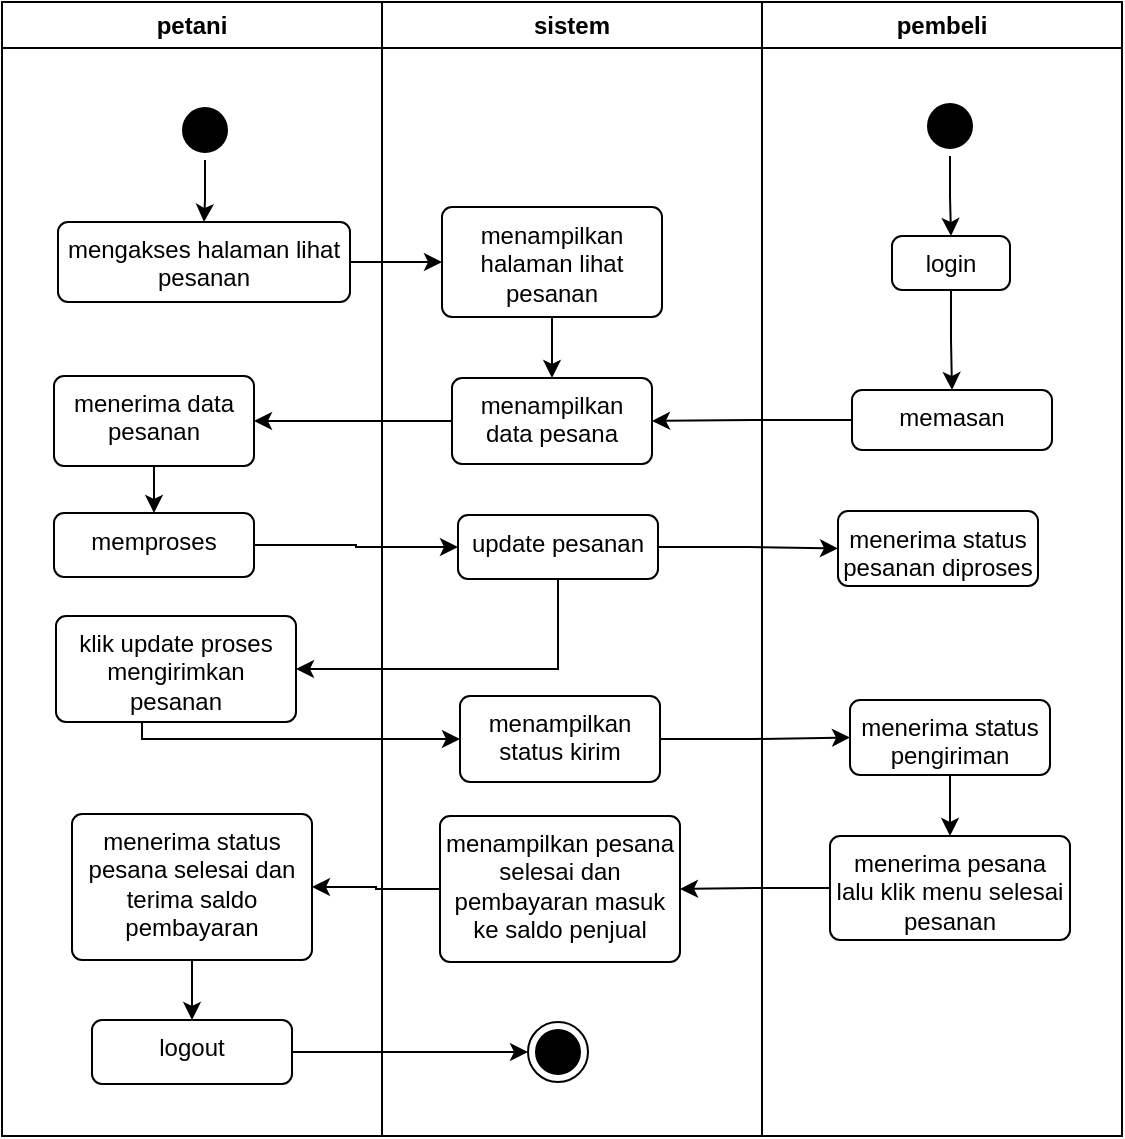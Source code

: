 <mxfile version="24.8.0">
  <diagram name="Page-1" id="e7e014a7-5840-1c2e-5031-d8a46d1fe8dd">
    <mxGraphModel dx="1222" dy="686" grid="1" gridSize="10" guides="1" tooltips="1" connect="1" arrows="1" fold="1" page="1" pageScale="1" pageWidth="1169" pageHeight="826" background="none" math="0" shadow="0">
      <root>
        <mxCell id="0" />
        <mxCell id="1" parent="0" />
        <mxCell id="Go2Kawjub7d0YfQKDdmi-41" value="petani" style="swimlane;whiteSpace=wrap" vertex="1" parent="1">
          <mxGeometry x="390" y="43" width="190" height="567" as="geometry" />
        </mxCell>
        <mxCell id="Go2Kawjub7d0YfQKDdmi-42" value="" style="edgeStyle=orthogonalEdgeStyle;rounded=0;orthogonalLoop=1;jettySize=auto;html=1;" edge="1" parent="Go2Kawjub7d0YfQKDdmi-41" source="Go2Kawjub7d0YfQKDdmi-43" target="Go2Kawjub7d0YfQKDdmi-44">
          <mxGeometry relative="1" as="geometry" />
        </mxCell>
        <mxCell id="Go2Kawjub7d0YfQKDdmi-43" value="" style="ellipse;shape=startState;fillColor=#000000;strokeColor=#050000;" vertex="1" parent="Go2Kawjub7d0YfQKDdmi-41">
          <mxGeometry x="86.5" y="49" width="30" height="30" as="geometry" />
        </mxCell>
        <mxCell id="Go2Kawjub7d0YfQKDdmi-44" value="mengakses halaman lihat pesanan" style="html=1;align=center;verticalAlign=top;rounded=1;absoluteArcSize=1;arcSize=10;dashed=0;whiteSpace=wrap;" vertex="1" parent="Go2Kawjub7d0YfQKDdmi-41">
          <mxGeometry x="28" y="110" width="146" height="40" as="geometry" />
        </mxCell>
        <mxCell id="Go2Kawjub7d0YfQKDdmi-45" style="edgeStyle=orthogonalEdgeStyle;rounded=0;orthogonalLoop=1;jettySize=auto;html=1;" edge="1" parent="Go2Kawjub7d0YfQKDdmi-41" source="Go2Kawjub7d0YfQKDdmi-46" target="Go2Kawjub7d0YfQKDdmi-47">
          <mxGeometry relative="1" as="geometry" />
        </mxCell>
        <mxCell id="Go2Kawjub7d0YfQKDdmi-46" value="menerima data pesanan" style="html=1;align=center;verticalAlign=top;rounded=1;absoluteArcSize=1;arcSize=10;dashed=0;whiteSpace=wrap;" vertex="1" parent="Go2Kawjub7d0YfQKDdmi-41">
          <mxGeometry x="26" y="187" width="100" height="45" as="geometry" />
        </mxCell>
        <mxCell id="Go2Kawjub7d0YfQKDdmi-47" value="memproses" style="html=1;align=center;verticalAlign=top;rounded=1;absoluteArcSize=1;arcSize=10;dashed=0;whiteSpace=wrap;direction=west;" vertex="1" parent="Go2Kawjub7d0YfQKDdmi-41">
          <mxGeometry x="26" y="255.5" width="100" height="32" as="geometry" />
        </mxCell>
        <mxCell id="Go2Kawjub7d0YfQKDdmi-48" value="klik update proses&lt;div&gt;mengirimkan pesanan&lt;/div&gt;" style="html=1;align=center;verticalAlign=top;rounded=1;absoluteArcSize=1;arcSize=10;dashed=0;whiteSpace=wrap;direction=west;" vertex="1" parent="Go2Kawjub7d0YfQKDdmi-41">
          <mxGeometry x="27" y="307" width="120" height="53" as="geometry" />
        </mxCell>
        <mxCell id="Go2Kawjub7d0YfQKDdmi-49" style="edgeStyle=orthogonalEdgeStyle;rounded=0;orthogonalLoop=1;jettySize=auto;html=1;entryX=0.5;entryY=1;entryDx=0;entryDy=0;" edge="1" parent="Go2Kawjub7d0YfQKDdmi-41" source="Go2Kawjub7d0YfQKDdmi-50" target="Go2Kawjub7d0YfQKDdmi-51">
          <mxGeometry relative="1" as="geometry" />
        </mxCell>
        <mxCell id="Go2Kawjub7d0YfQKDdmi-50" value="menerima status pesana selesai dan terima saldo pembayaran" style="html=1;align=center;verticalAlign=top;rounded=1;absoluteArcSize=1;arcSize=10;dashed=0;whiteSpace=wrap;direction=west;" vertex="1" parent="Go2Kawjub7d0YfQKDdmi-41">
          <mxGeometry x="35" y="406" width="120" height="73" as="geometry" />
        </mxCell>
        <mxCell id="Go2Kawjub7d0YfQKDdmi-51" value="logout" style="html=1;align=center;verticalAlign=top;rounded=1;absoluteArcSize=1;arcSize=10;dashed=0;whiteSpace=wrap;direction=west;" vertex="1" parent="Go2Kawjub7d0YfQKDdmi-41">
          <mxGeometry x="45" y="509" width="100" height="32" as="geometry" />
        </mxCell>
        <mxCell id="Go2Kawjub7d0YfQKDdmi-52" value="sistem" style="swimlane;whiteSpace=wrap" vertex="1" parent="1">
          <mxGeometry x="580" y="43" width="190" height="567" as="geometry" />
        </mxCell>
        <mxCell id="Go2Kawjub7d0YfQKDdmi-53" style="edgeStyle=orthogonalEdgeStyle;rounded=0;orthogonalLoop=1;jettySize=auto;html=1;entryX=0.5;entryY=0;entryDx=0;entryDy=0;" edge="1" parent="Go2Kawjub7d0YfQKDdmi-52" source="Go2Kawjub7d0YfQKDdmi-54" target="Go2Kawjub7d0YfQKDdmi-55">
          <mxGeometry relative="1" as="geometry" />
        </mxCell>
        <mxCell id="Go2Kawjub7d0YfQKDdmi-54" value="menampilkan halaman lihat pesanan" style="html=1;align=center;verticalAlign=top;rounded=1;absoluteArcSize=1;arcSize=10;dashed=0;whiteSpace=wrap;" vertex="1" parent="Go2Kawjub7d0YfQKDdmi-52">
          <mxGeometry x="30" y="102.5" width="110" height="55" as="geometry" />
        </mxCell>
        <mxCell id="Go2Kawjub7d0YfQKDdmi-55" value="menampilkan data pesana" style="html=1;align=center;verticalAlign=top;rounded=1;absoluteArcSize=1;arcSize=10;dashed=0;whiteSpace=wrap;" vertex="1" parent="Go2Kawjub7d0YfQKDdmi-52">
          <mxGeometry x="35" y="188" width="100" height="43" as="geometry" />
        </mxCell>
        <mxCell id="Go2Kawjub7d0YfQKDdmi-56" value="update pesanan" style="html=1;align=center;verticalAlign=top;rounded=1;absoluteArcSize=1;arcSize=10;dashed=0;whiteSpace=wrap;direction=west;" vertex="1" parent="Go2Kawjub7d0YfQKDdmi-52">
          <mxGeometry x="38" y="256.5" width="100" height="32" as="geometry" />
        </mxCell>
        <mxCell id="Go2Kawjub7d0YfQKDdmi-57" value="menampilkan status kirim" style="html=1;align=center;verticalAlign=top;rounded=1;absoluteArcSize=1;arcSize=10;dashed=0;whiteSpace=wrap;direction=west;" vertex="1" parent="Go2Kawjub7d0YfQKDdmi-52">
          <mxGeometry x="39" y="347" width="100" height="43" as="geometry" />
        </mxCell>
        <mxCell id="Go2Kawjub7d0YfQKDdmi-58" value="menampilkan pesana selesai dan pembayaran masuk ke saldo penjual" style="html=1;align=center;verticalAlign=top;rounded=1;absoluteArcSize=1;arcSize=10;dashed=0;whiteSpace=wrap;direction=west;" vertex="1" parent="Go2Kawjub7d0YfQKDdmi-52">
          <mxGeometry x="29" y="407" width="120" height="73" as="geometry" />
        </mxCell>
        <mxCell id="Go2Kawjub7d0YfQKDdmi-59" value="" style="ellipse;html=1;shape=endState;fillColor=strokeColor;" vertex="1" parent="Go2Kawjub7d0YfQKDdmi-52">
          <mxGeometry x="73" y="510" width="30" height="30" as="geometry" />
        </mxCell>
        <mxCell id="Go2Kawjub7d0YfQKDdmi-60" style="edgeStyle=orthogonalEdgeStyle;rounded=0;orthogonalLoop=1;jettySize=auto;html=1;" edge="1" parent="1" source="Go2Kawjub7d0YfQKDdmi-44" target="Go2Kawjub7d0YfQKDdmi-54">
          <mxGeometry relative="1" as="geometry" />
        </mxCell>
        <mxCell id="Go2Kawjub7d0YfQKDdmi-61" value="pembeli" style="swimlane;whiteSpace=wrap;startSize=23;" vertex="1" parent="1">
          <mxGeometry x="770" y="43" width="180" height="567" as="geometry" />
        </mxCell>
        <mxCell id="Go2Kawjub7d0YfQKDdmi-62" style="edgeStyle=orthogonalEdgeStyle;rounded=0;orthogonalLoop=1;jettySize=auto;html=1;" edge="1" parent="Go2Kawjub7d0YfQKDdmi-61" source="Go2Kawjub7d0YfQKDdmi-63" target="Go2Kawjub7d0YfQKDdmi-70">
          <mxGeometry relative="1" as="geometry" />
        </mxCell>
        <mxCell id="Go2Kawjub7d0YfQKDdmi-63" value="login" style="html=1;align=center;verticalAlign=top;rounded=1;absoluteArcSize=1;arcSize=10;dashed=0;whiteSpace=wrap;" vertex="1" parent="Go2Kawjub7d0YfQKDdmi-61">
          <mxGeometry x="65" y="117" width="59" height="27" as="geometry" />
        </mxCell>
        <mxCell id="Go2Kawjub7d0YfQKDdmi-64" value="menerima pesana lalu klik menu selesai pesanan" style="html=1;align=center;verticalAlign=top;rounded=1;absoluteArcSize=1;arcSize=10;dashed=0;whiteSpace=wrap;" vertex="1" parent="Go2Kawjub7d0YfQKDdmi-61">
          <mxGeometry x="34" y="417" width="120" height="52" as="geometry" />
        </mxCell>
        <mxCell id="Go2Kawjub7d0YfQKDdmi-65" style="edgeStyle=orthogonalEdgeStyle;rounded=0;orthogonalLoop=1;jettySize=auto;html=1;entryX=0.5;entryY=0;entryDx=0;entryDy=0;" edge="1" parent="Go2Kawjub7d0YfQKDdmi-61" source="Go2Kawjub7d0YfQKDdmi-66" target="Go2Kawjub7d0YfQKDdmi-63">
          <mxGeometry relative="1" as="geometry" />
        </mxCell>
        <mxCell id="Go2Kawjub7d0YfQKDdmi-66" value="" style="ellipse;shape=startState;fillColor=#000000;strokeColor=#050000;" vertex="1" parent="Go2Kawjub7d0YfQKDdmi-61">
          <mxGeometry x="79" y="47" width="30" height="30" as="geometry" />
        </mxCell>
        <mxCell id="Go2Kawjub7d0YfQKDdmi-67" value="menerima status pesanan diproses" style="html=1;align=center;verticalAlign=top;rounded=1;absoluteArcSize=1;arcSize=10;dashed=0;whiteSpace=wrap;" vertex="1" parent="Go2Kawjub7d0YfQKDdmi-61">
          <mxGeometry x="38" y="254.5" width="100" height="37.5" as="geometry" />
        </mxCell>
        <mxCell id="Go2Kawjub7d0YfQKDdmi-68" style="edgeStyle=orthogonalEdgeStyle;rounded=0;orthogonalLoop=1;jettySize=auto;html=1;entryX=0.5;entryY=0;entryDx=0;entryDy=0;" edge="1" parent="Go2Kawjub7d0YfQKDdmi-61" source="Go2Kawjub7d0YfQKDdmi-69" target="Go2Kawjub7d0YfQKDdmi-64">
          <mxGeometry relative="1" as="geometry" />
        </mxCell>
        <mxCell id="Go2Kawjub7d0YfQKDdmi-69" value="menerima status pengiriman" style="html=1;align=center;verticalAlign=top;rounded=1;absoluteArcSize=1;arcSize=10;dashed=0;whiteSpace=wrap;" vertex="1" parent="Go2Kawjub7d0YfQKDdmi-61">
          <mxGeometry x="44" y="349" width="100" height="37.5" as="geometry" />
        </mxCell>
        <mxCell id="Go2Kawjub7d0YfQKDdmi-70" value="memasan" style="html=1;align=center;verticalAlign=top;rounded=1;absoluteArcSize=1;arcSize=10;dashed=0;whiteSpace=wrap;" vertex="1" parent="Go2Kawjub7d0YfQKDdmi-61">
          <mxGeometry x="45" y="194" width="100" height="30" as="geometry" />
        </mxCell>
        <mxCell id="Go2Kawjub7d0YfQKDdmi-71" style="edgeStyle=orthogonalEdgeStyle;rounded=0;orthogonalLoop=1;jettySize=auto;html=1;entryX=1;entryY=0.5;entryDx=0;entryDy=0;" edge="1" parent="1" source="Go2Kawjub7d0YfQKDdmi-55" target="Go2Kawjub7d0YfQKDdmi-46">
          <mxGeometry relative="1" as="geometry" />
        </mxCell>
        <mxCell id="Go2Kawjub7d0YfQKDdmi-72" style="edgeStyle=orthogonalEdgeStyle;rounded=0;orthogonalLoop=1;jettySize=auto;html=1;entryX=1;entryY=0.5;entryDx=0;entryDy=0;" edge="1" parent="1" source="Go2Kawjub7d0YfQKDdmi-47" target="Go2Kawjub7d0YfQKDdmi-56">
          <mxGeometry relative="1" as="geometry" />
        </mxCell>
        <mxCell id="Go2Kawjub7d0YfQKDdmi-73" style="edgeStyle=orthogonalEdgeStyle;rounded=0;orthogonalLoop=1;jettySize=auto;html=1;entryX=1;entryY=0.5;entryDx=0;entryDy=0;" edge="1" parent="1" source="Go2Kawjub7d0YfQKDdmi-48" target="Go2Kawjub7d0YfQKDdmi-57">
          <mxGeometry relative="1" as="geometry">
            <Array as="points">
              <mxPoint x="460" y="412" />
            </Array>
          </mxGeometry>
        </mxCell>
        <mxCell id="Go2Kawjub7d0YfQKDdmi-74" style="edgeStyle=orthogonalEdgeStyle;rounded=0;orthogonalLoop=1;jettySize=auto;html=1;entryX=0;entryY=0.5;entryDx=0;entryDy=0;" edge="1" parent="1" source="Go2Kawjub7d0YfQKDdmi-56" target="Go2Kawjub7d0YfQKDdmi-48">
          <mxGeometry relative="1" as="geometry">
            <Array as="points">
              <mxPoint x="668" y="376" />
            </Array>
          </mxGeometry>
        </mxCell>
        <mxCell id="Go2Kawjub7d0YfQKDdmi-75" style="edgeStyle=orthogonalEdgeStyle;rounded=0;orthogonalLoop=1;jettySize=auto;html=1;entryX=0;entryY=0.5;entryDx=0;entryDy=0;" edge="1" parent="1" source="Go2Kawjub7d0YfQKDdmi-56" target="Go2Kawjub7d0YfQKDdmi-67">
          <mxGeometry relative="1" as="geometry" />
        </mxCell>
        <mxCell id="Go2Kawjub7d0YfQKDdmi-76" style="edgeStyle=orthogonalEdgeStyle;rounded=0;orthogonalLoop=1;jettySize=auto;html=1;" edge="1" parent="1" source="Go2Kawjub7d0YfQKDdmi-57" target="Go2Kawjub7d0YfQKDdmi-69">
          <mxGeometry relative="1" as="geometry" />
        </mxCell>
        <mxCell id="Go2Kawjub7d0YfQKDdmi-77" style="edgeStyle=orthogonalEdgeStyle;rounded=0;orthogonalLoop=1;jettySize=auto;html=1;entryX=0;entryY=0.5;entryDx=0;entryDy=0;" edge="1" parent="1" source="Go2Kawjub7d0YfQKDdmi-64" target="Go2Kawjub7d0YfQKDdmi-58">
          <mxGeometry relative="1" as="geometry" />
        </mxCell>
        <mxCell id="Go2Kawjub7d0YfQKDdmi-78" style="edgeStyle=orthogonalEdgeStyle;rounded=0;orthogonalLoop=1;jettySize=auto;html=1;entryX=0;entryY=0.5;entryDx=0;entryDy=0;" edge="1" parent="1" source="Go2Kawjub7d0YfQKDdmi-58" target="Go2Kawjub7d0YfQKDdmi-50">
          <mxGeometry relative="1" as="geometry" />
        </mxCell>
        <mxCell id="Go2Kawjub7d0YfQKDdmi-79" style="edgeStyle=orthogonalEdgeStyle;rounded=0;orthogonalLoop=1;jettySize=auto;html=1;entryX=0;entryY=0.5;entryDx=0;entryDy=0;" edge="1" parent="1" source="Go2Kawjub7d0YfQKDdmi-51" target="Go2Kawjub7d0YfQKDdmi-59">
          <mxGeometry relative="1" as="geometry" />
        </mxCell>
        <mxCell id="Go2Kawjub7d0YfQKDdmi-80" style="edgeStyle=orthogonalEdgeStyle;rounded=0;orthogonalLoop=1;jettySize=auto;html=1;entryX=1;entryY=0.5;entryDx=0;entryDy=0;" edge="1" parent="1" source="Go2Kawjub7d0YfQKDdmi-70" target="Go2Kawjub7d0YfQKDdmi-55">
          <mxGeometry relative="1" as="geometry" />
        </mxCell>
      </root>
    </mxGraphModel>
  </diagram>
</mxfile>
